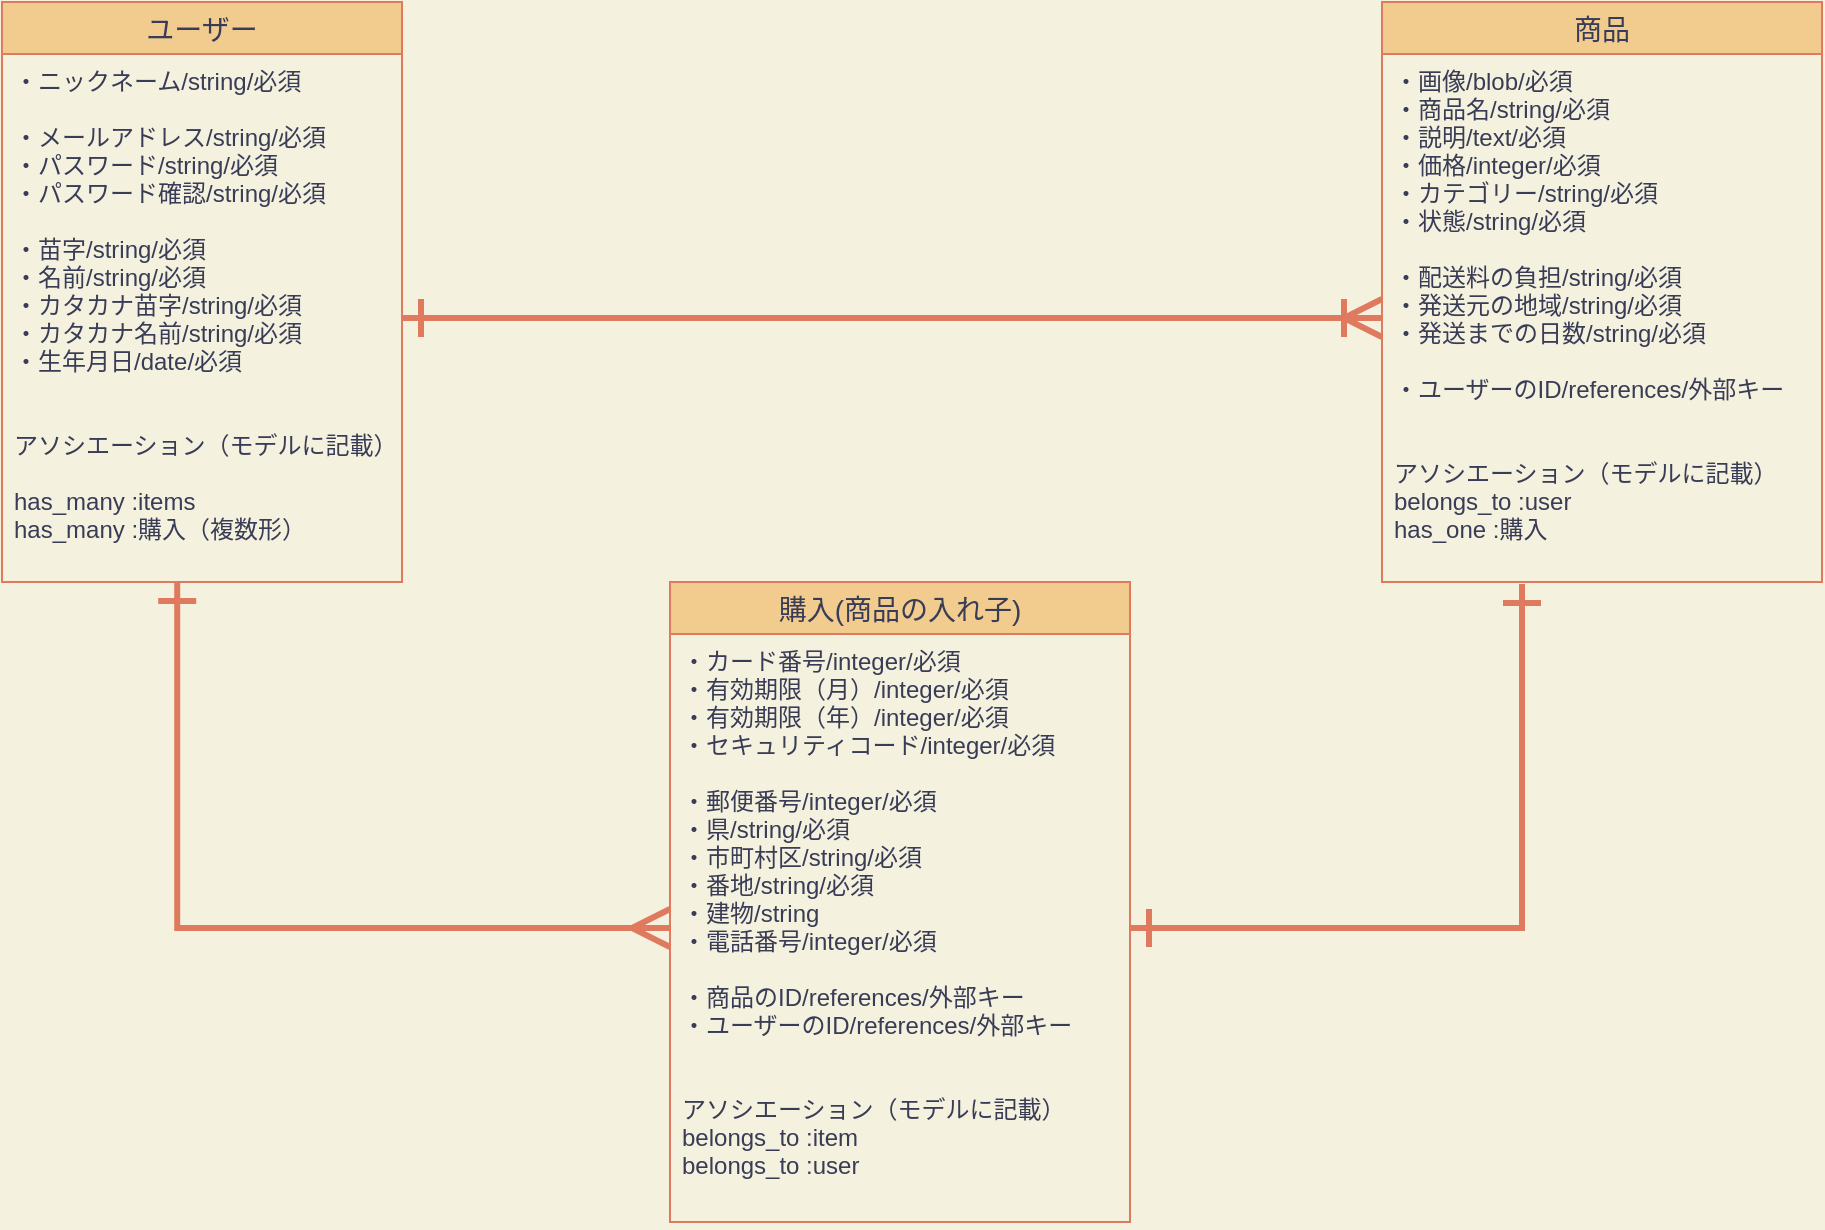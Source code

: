 <mxfile version="13.6.5">
    <diagram id="LvgWzFU3AR6GR3smVRUI" name="ページ1">
        <mxGraphModel dx="369" dy="622" grid="1" gridSize="10" guides="1" tooltips="1" connect="1" arrows="1" fold="1" page="1" pageScale="1" pageWidth="827" pageHeight="1169" background="#F4F1DE" math="0" shadow="0">
            <root>
                <mxCell id="0"/>
                <mxCell id="1" parent="0"/>
                <mxCell id="2" value="ユーザー" style="swimlane;fontStyle=0;childLayout=stackLayout;horizontal=1;startSize=26;horizontalStack=0;resizeParent=1;resizeParentMax=0;resizeLast=0;collapsible=1;marginBottom=0;align=center;fontSize=14;fillColor=#F2CC8F;strokeColor=#E07A5F;fontColor=#393C56;" parent="1" vertex="1">
                    <mxGeometry width="200" height="290" as="geometry">
                        <mxRectangle x="40" y="40" width="90" height="26" as="alternateBounds"/>
                    </mxGeometry>
                </mxCell>
                <mxCell id="11" value="・ニックネーム/string/必須 &#10;&#10;・メールアドレス/string/必須&#10;・パスワード/string/必須&#10;・パスワード確認/string/必須&#10;&#10;・苗字/string/必須&#10;・名前/string/必須&#10;・カタカナ苗字/string/必須&#10;・カタカナ名前/string/必須&#10;・生年月日/date/必須&#10;&#10;&#10;アソシエーション（モデルに記載）&#10;&#10;has_many :items&#10;has_many :購入（複数形）" style="text;strokeColor=none;fillColor=none;spacingLeft=4;spacingRight=4;overflow=hidden;rotatable=0;points=[[0,0.5],[1,0.5]];portConstraint=eastwest;fontSize=12;fontColor=#393C56;" parent="2" vertex="1">
                    <mxGeometry y="26" width="200" height="264" as="geometry"/>
                </mxCell>
                <mxCell id="13" value="商品" style="swimlane;fontStyle=0;childLayout=stackLayout;horizontal=1;startSize=26;horizontalStack=0;resizeParent=1;resizeParentMax=0;resizeLast=0;collapsible=1;marginBottom=0;align=center;fontSize=14;fillColor=#F2CC8F;strokeColor=#E07A5F;fontColor=#393C56;" parent="1" vertex="1">
                    <mxGeometry x="690" width="220" height="290" as="geometry">
                        <mxRectangle x="40" y="40" width="90" height="26" as="alternateBounds"/>
                    </mxGeometry>
                </mxCell>
                <mxCell id="14" value="・画像/blob/必須&#10;・商品名/string/必須&#10;・説明/text/必須&#10;・価格/integer/必須&#10;・カテゴリー/string/必須&#10;・状態/string/必須&#10;&#10;・配送料の負担/string/必須&#10;・発送元の地域/string/必須&#10;・発送までの日数/string/必須&#10;&#10;・ユーザーのID/references/外部キー&#10;&#10;&#10;アソシエーション（モデルに記載）&#10;belongs_to :user&#10;has_one :購入&#10;" style="text;strokeColor=none;fillColor=none;spacingLeft=4;spacingRight=4;overflow=hidden;rotatable=0;points=[[0,0.5],[1,0.5]];portConstraint=eastwest;fontSize=12;fontColor=#393C56;" parent="13" vertex="1">
                    <mxGeometry y="26" width="220" height="264" as="geometry"/>
                </mxCell>
                <mxCell id="15" value="購入(商品の入れ子)" style="swimlane;fontStyle=0;childLayout=stackLayout;horizontal=1;startSize=26;horizontalStack=0;resizeParent=1;resizeParentMax=0;resizeLast=0;collapsible=1;marginBottom=0;align=center;fontSize=14;fillColor=#F2CC8F;strokeColor=#E07A5F;fontColor=#393C56;" parent="1" vertex="1">
                    <mxGeometry x="334" y="290" width="230" height="320" as="geometry">
                        <mxRectangle x="40" y="40" width="90" height="26" as="alternateBounds"/>
                    </mxGeometry>
                </mxCell>
                <mxCell id="16" value="・カード番号/integer/必須&#10;・有効期限（月）/integer/必須&#10;・有効期限（年）/integer/必須&#10;・セキュリティコード/integer/必須&#10;&#10;・郵便番号/integer/必須&#10;・県/string/必須&#10;・市町村区/string/必須&#10;・番地/string/必須&#10;・建物/string&#10;・電話番号/integer/必須&#10;&#10;・商品のID/references/外部キー&#10;・ユーザーのID/references/外部キー&#10;&#10;&#10;アソシエーション（モデルに記載）&#10;belongs_to :item&#10;belongs_to :user" style="text;strokeColor=none;fillColor=none;spacingLeft=4;spacingRight=4;overflow=hidden;rotatable=0;points=[[0,0.5],[1,0.5]];portConstraint=eastwest;fontSize=12;fontColor=#393C56;" parent="15" vertex="1">
                    <mxGeometry y="26" width="230" height="294" as="geometry"/>
                </mxCell>
                <mxCell id="31" style="edgeStyle=orthogonalEdgeStyle;rounded=0;jumpSize=10;orthogonalLoop=1;jettySize=auto;html=1;entryX=0;entryY=0.5;entryDx=0;entryDy=0;startArrow=ERone;startFill=0;startSize=15;sourcePerimeterSpacing=10;endArrow=ERoneToMany;endFill=0;strokeColor=#E07A5F;strokeWidth=3;exitX=1;exitY=0.5;exitDx=0;exitDy=0;endSize=15;targetPerimeterSpacing=10;labelBackgroundColor=#F4F1DE;fontColor=#393C56;" parent="1" source="11" target="14" edge="1">
                    <mxGeometry relative="1" as="geometry"/>
                </mxCell>
                <mxCell id="33" style="edgeStyle=orthogonalEdgeStyle;rounded=0;jumpSize=10;orthogonalLoop=1;jettySize=auto;html=1;startArrow=ERone;startFill=0;startSize=15;sourcePerimeterSpacing=10;endArrow=ERone;endFill=0;strokeColor=#E07A5F;strokeWidth=3;endSize=15;targetPerimeterSpacing=10;exitX=1;exitY=0.5;exitDx=0;exitDy=0;labelBackgroundColor=#F4F1DE;fontColor=#393C56;" parent="1" source="16" edge="1">
                    <mxGeometry relative="1" as="geometry">
                        <mxPoint x="760" y="291" as="targetPoint"/>
                        <Array as="points">
                            <mxPoint x="760" y="463"/>
                        </Array>
                    </mxGeometry>
                </mxCell>
                <mxCell id="34" style="edgeStyle=orthogonalEdgeStyle;rounded=0;jumpSize=10;orthogonalLoop=1;jettySize=auto;html=1;exitX=0;exitY=0.5;exitDx=0;exitDy=0;entryX=0.438;entryY=1;entryDx=0;entryDy=0;entryPerimeter=0;startArrow=ERmany;startFill=0;startSize=15;sourcePerimeterSpacing=10;endArrow=ERone;endFill=0;endSize=15;targetPerimeterSpacing=10;strokeColor=#E07A5F;strokeWidth=3;labelBackgroundColor=#F4F1DE;fontColor=#393C56;" parent="1" source="16" target="11" edge="1">
                    <mxGeometry relative="1" as="geometry"/>
                </mxCell>
            </root>
        </mxGraphModel>
    </diagram>
</mxfile>